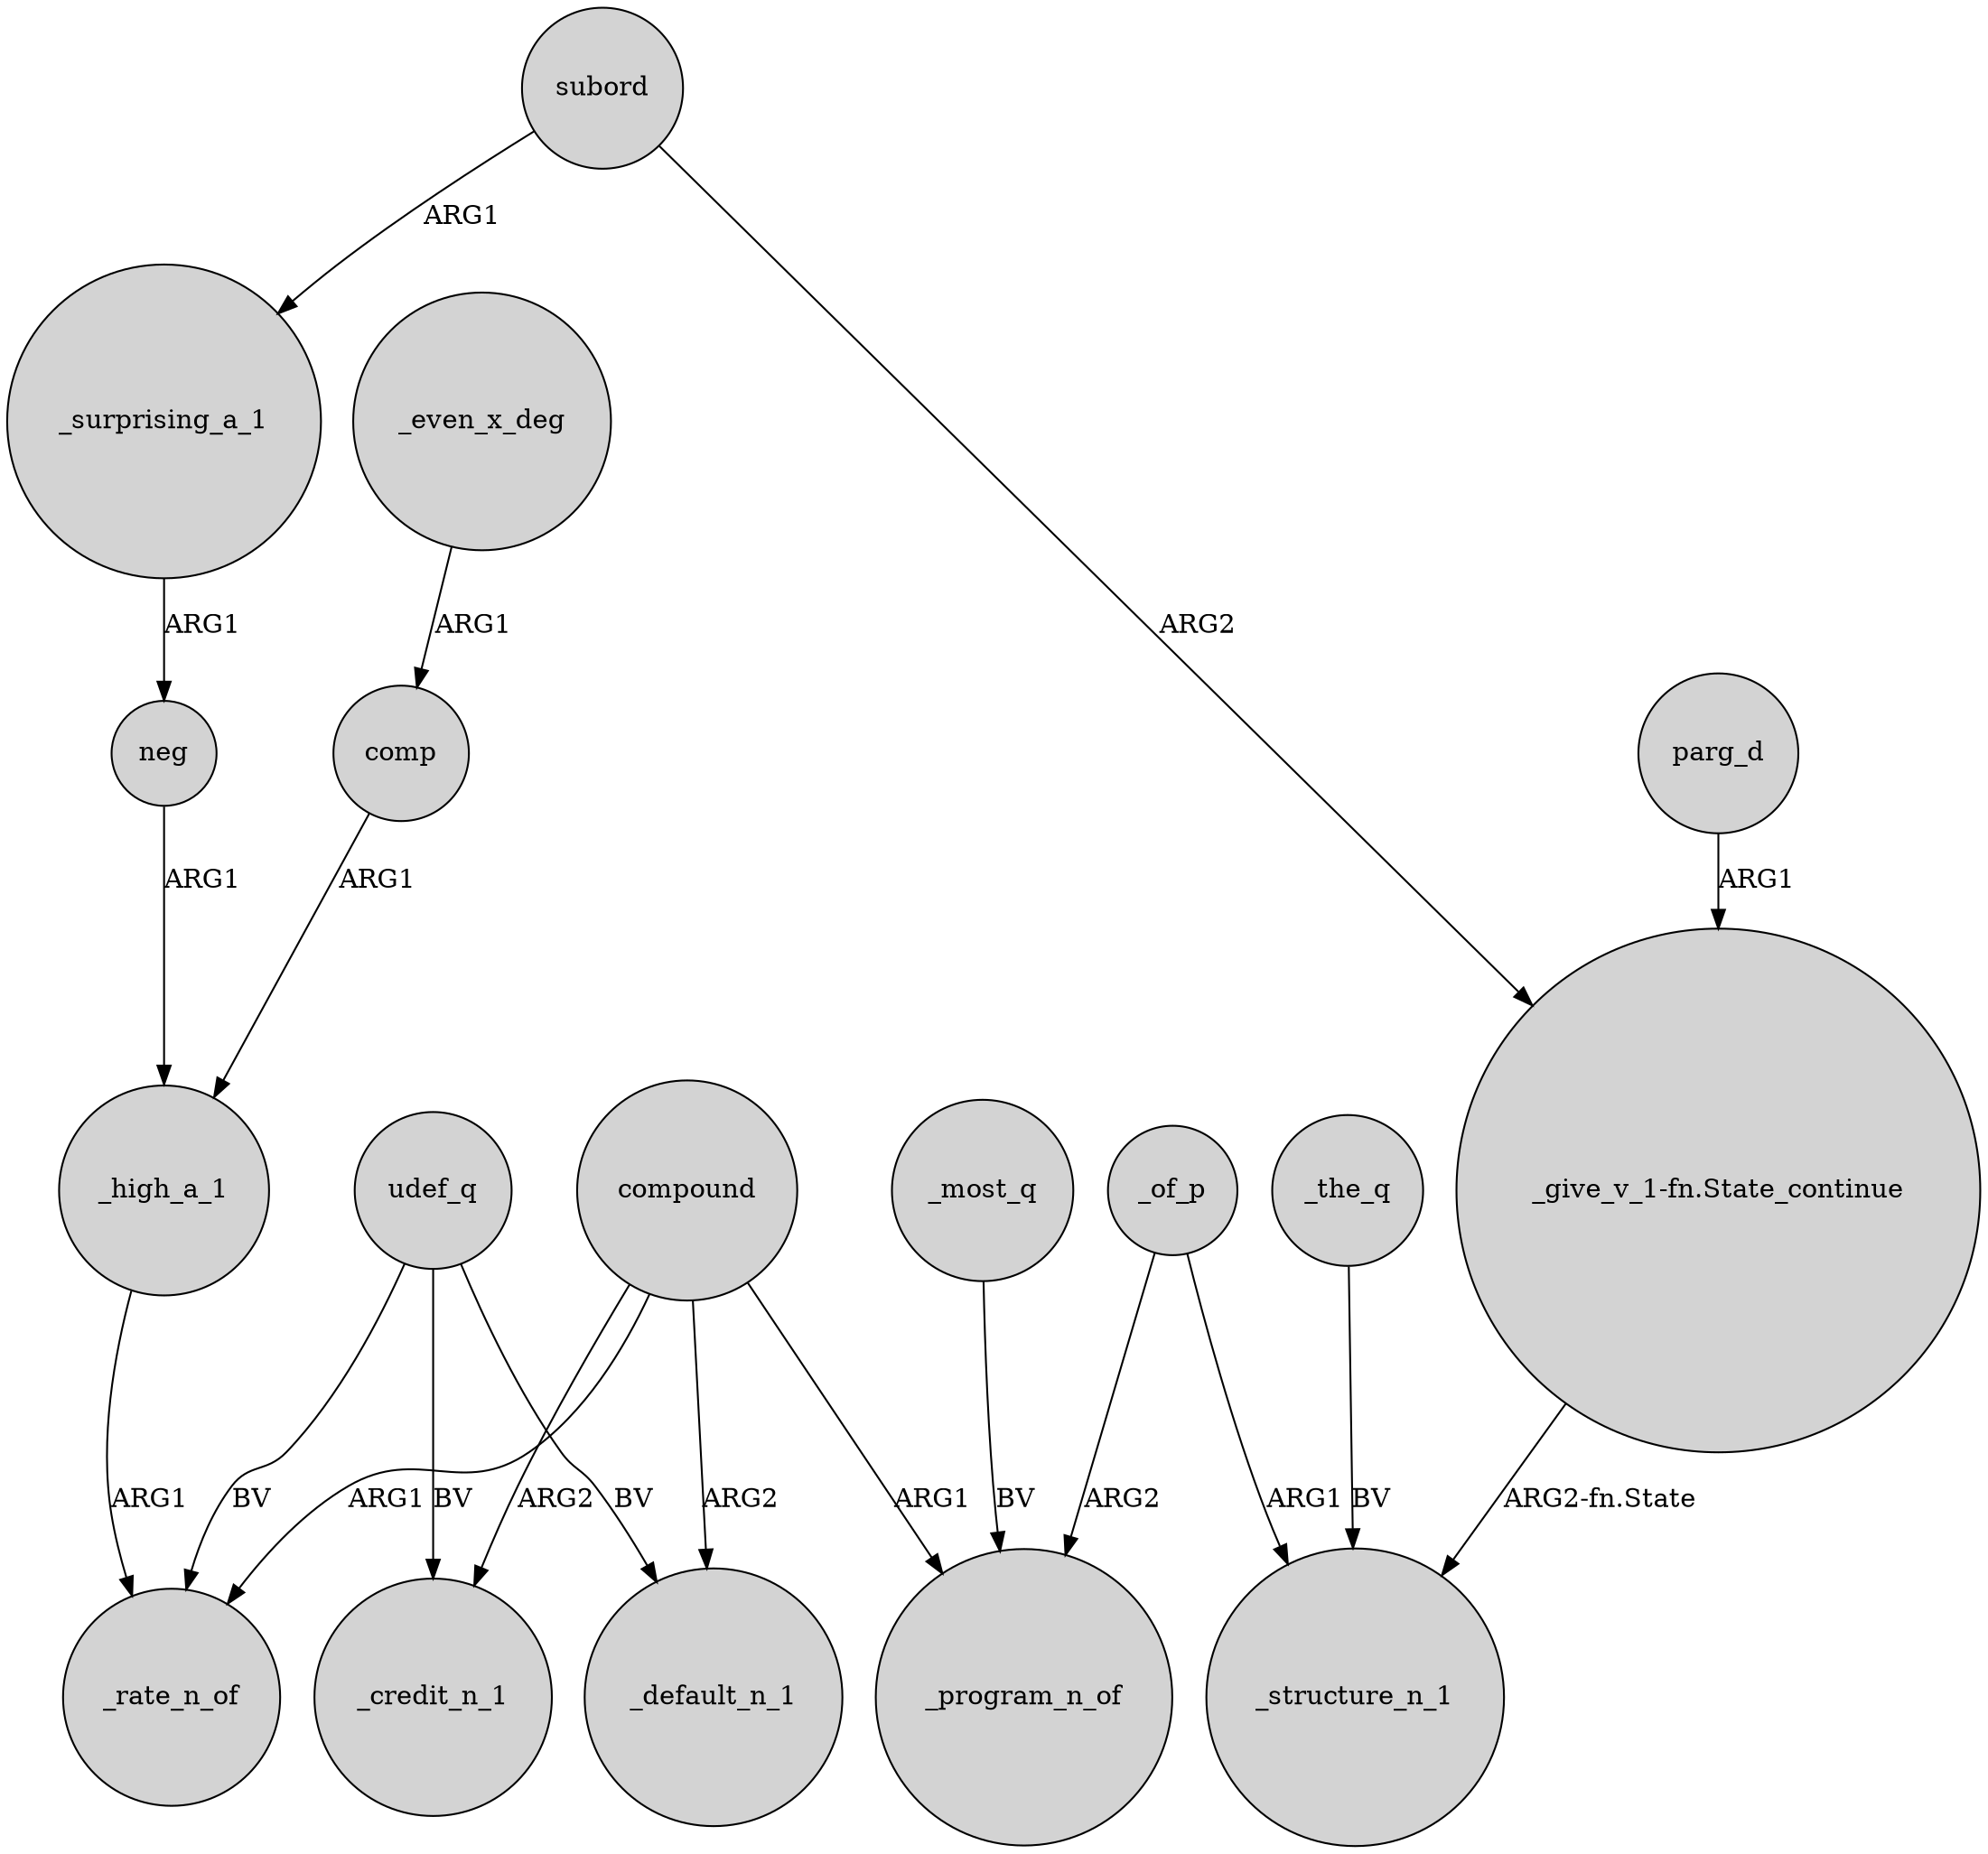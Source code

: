 digraph {
	node [shape=circle style=filled]
	subord -> _surprising_a_1 [label=ARG1]
	_high_a_1 -> _rate_n_of [label=ARG1]
	neg -> _high_a_1 [label=ARG1]
	udef_q -> _default_n_1 [label=BV]
	compound -> _default_n_1 [label=ARG2]
	compound -> _rate_n_of [label=ARG1]
	udef_q -> _rate_n_of [label=BV]
	_the_q -> _structure_n_1 [label=BV]
	compound -> _program_n_of [label=ARG1]
	_surprising_a_1 -> neg [label=ARG1]
	subord -> "_give_v_1-fn.State_continue" [label=ARG2]
	comp -> _high_a_1 [label=ARG1]
	compound -> _credit_n_1 [label=ARG2]
	udef_q -> _credit_n_1 [label=BV]
	_of_p -> _program_n_of [label=ARG2]
	_most_q -> _program_n_of [label=BV]
	"_give_v_1-fn.State_continue" -> _structure_n_1 [label="ARG2-fn.State"]
	_of_p -> _structure_n_1 [label=ARG1]
	_even_x_deg -> comp [label=ARG1]
	parg_d -> "_give_v_1-fn.State_continue" [label=ARG1]
}
